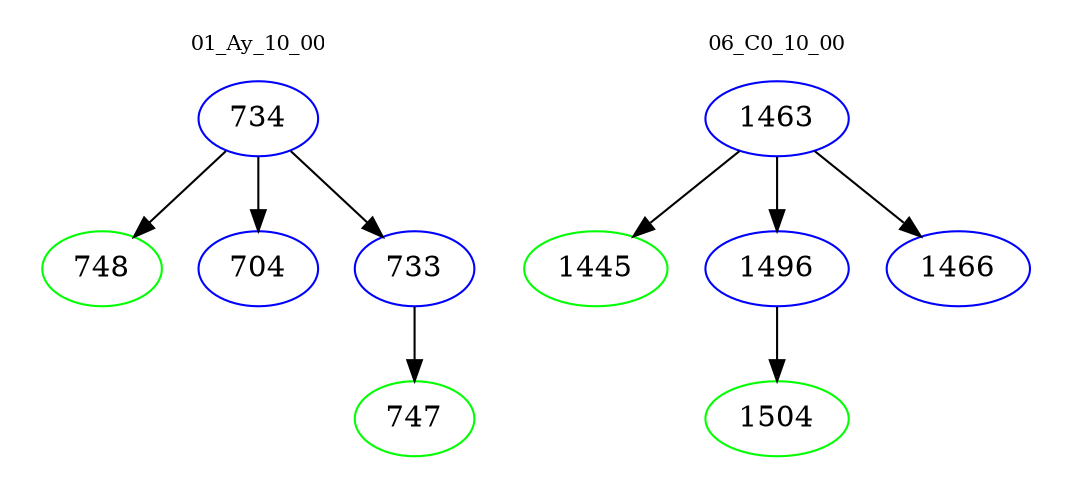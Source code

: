 digraph{
subgraph cluster_0 {
color = white
label = "01_Ay_10_00";
fontsize=10;
T0_734 [label="734", color="blue"]
T0_734 -> T0_748 [color="black"]
T0_748 [label="748", color="green"]
T0_734 -> T0_704 [color="black"]
T0_704 [label="704", color="blue"]
T0_734 -> T0_733 [color="black"]
T0_733 [label="733", color="blue"]
T0_733 -> T0_747 [color="black"]
T0_747 [label="747", color="green"]
}
subgraph cluster_1 {
color = white
label = "06_C0_10_00";
fontsize=10;
T1_1463 [label="1463", color="blue"]
T1_1463 -> T1_1445 [color="black"]
T1_1445 [label="1445", color="green"]
T1_1463 -> T1_1496 [color="black"]
T1_1496 [label="1496", color="blue"]
T1_1496 -> T1_1504 [color="black"]
T1_1504 [label="1504", color="green"]
T1_1463 -> T1_1466 [color="black"]
T1_1466 [label="1466", color="blue"]
}
}
